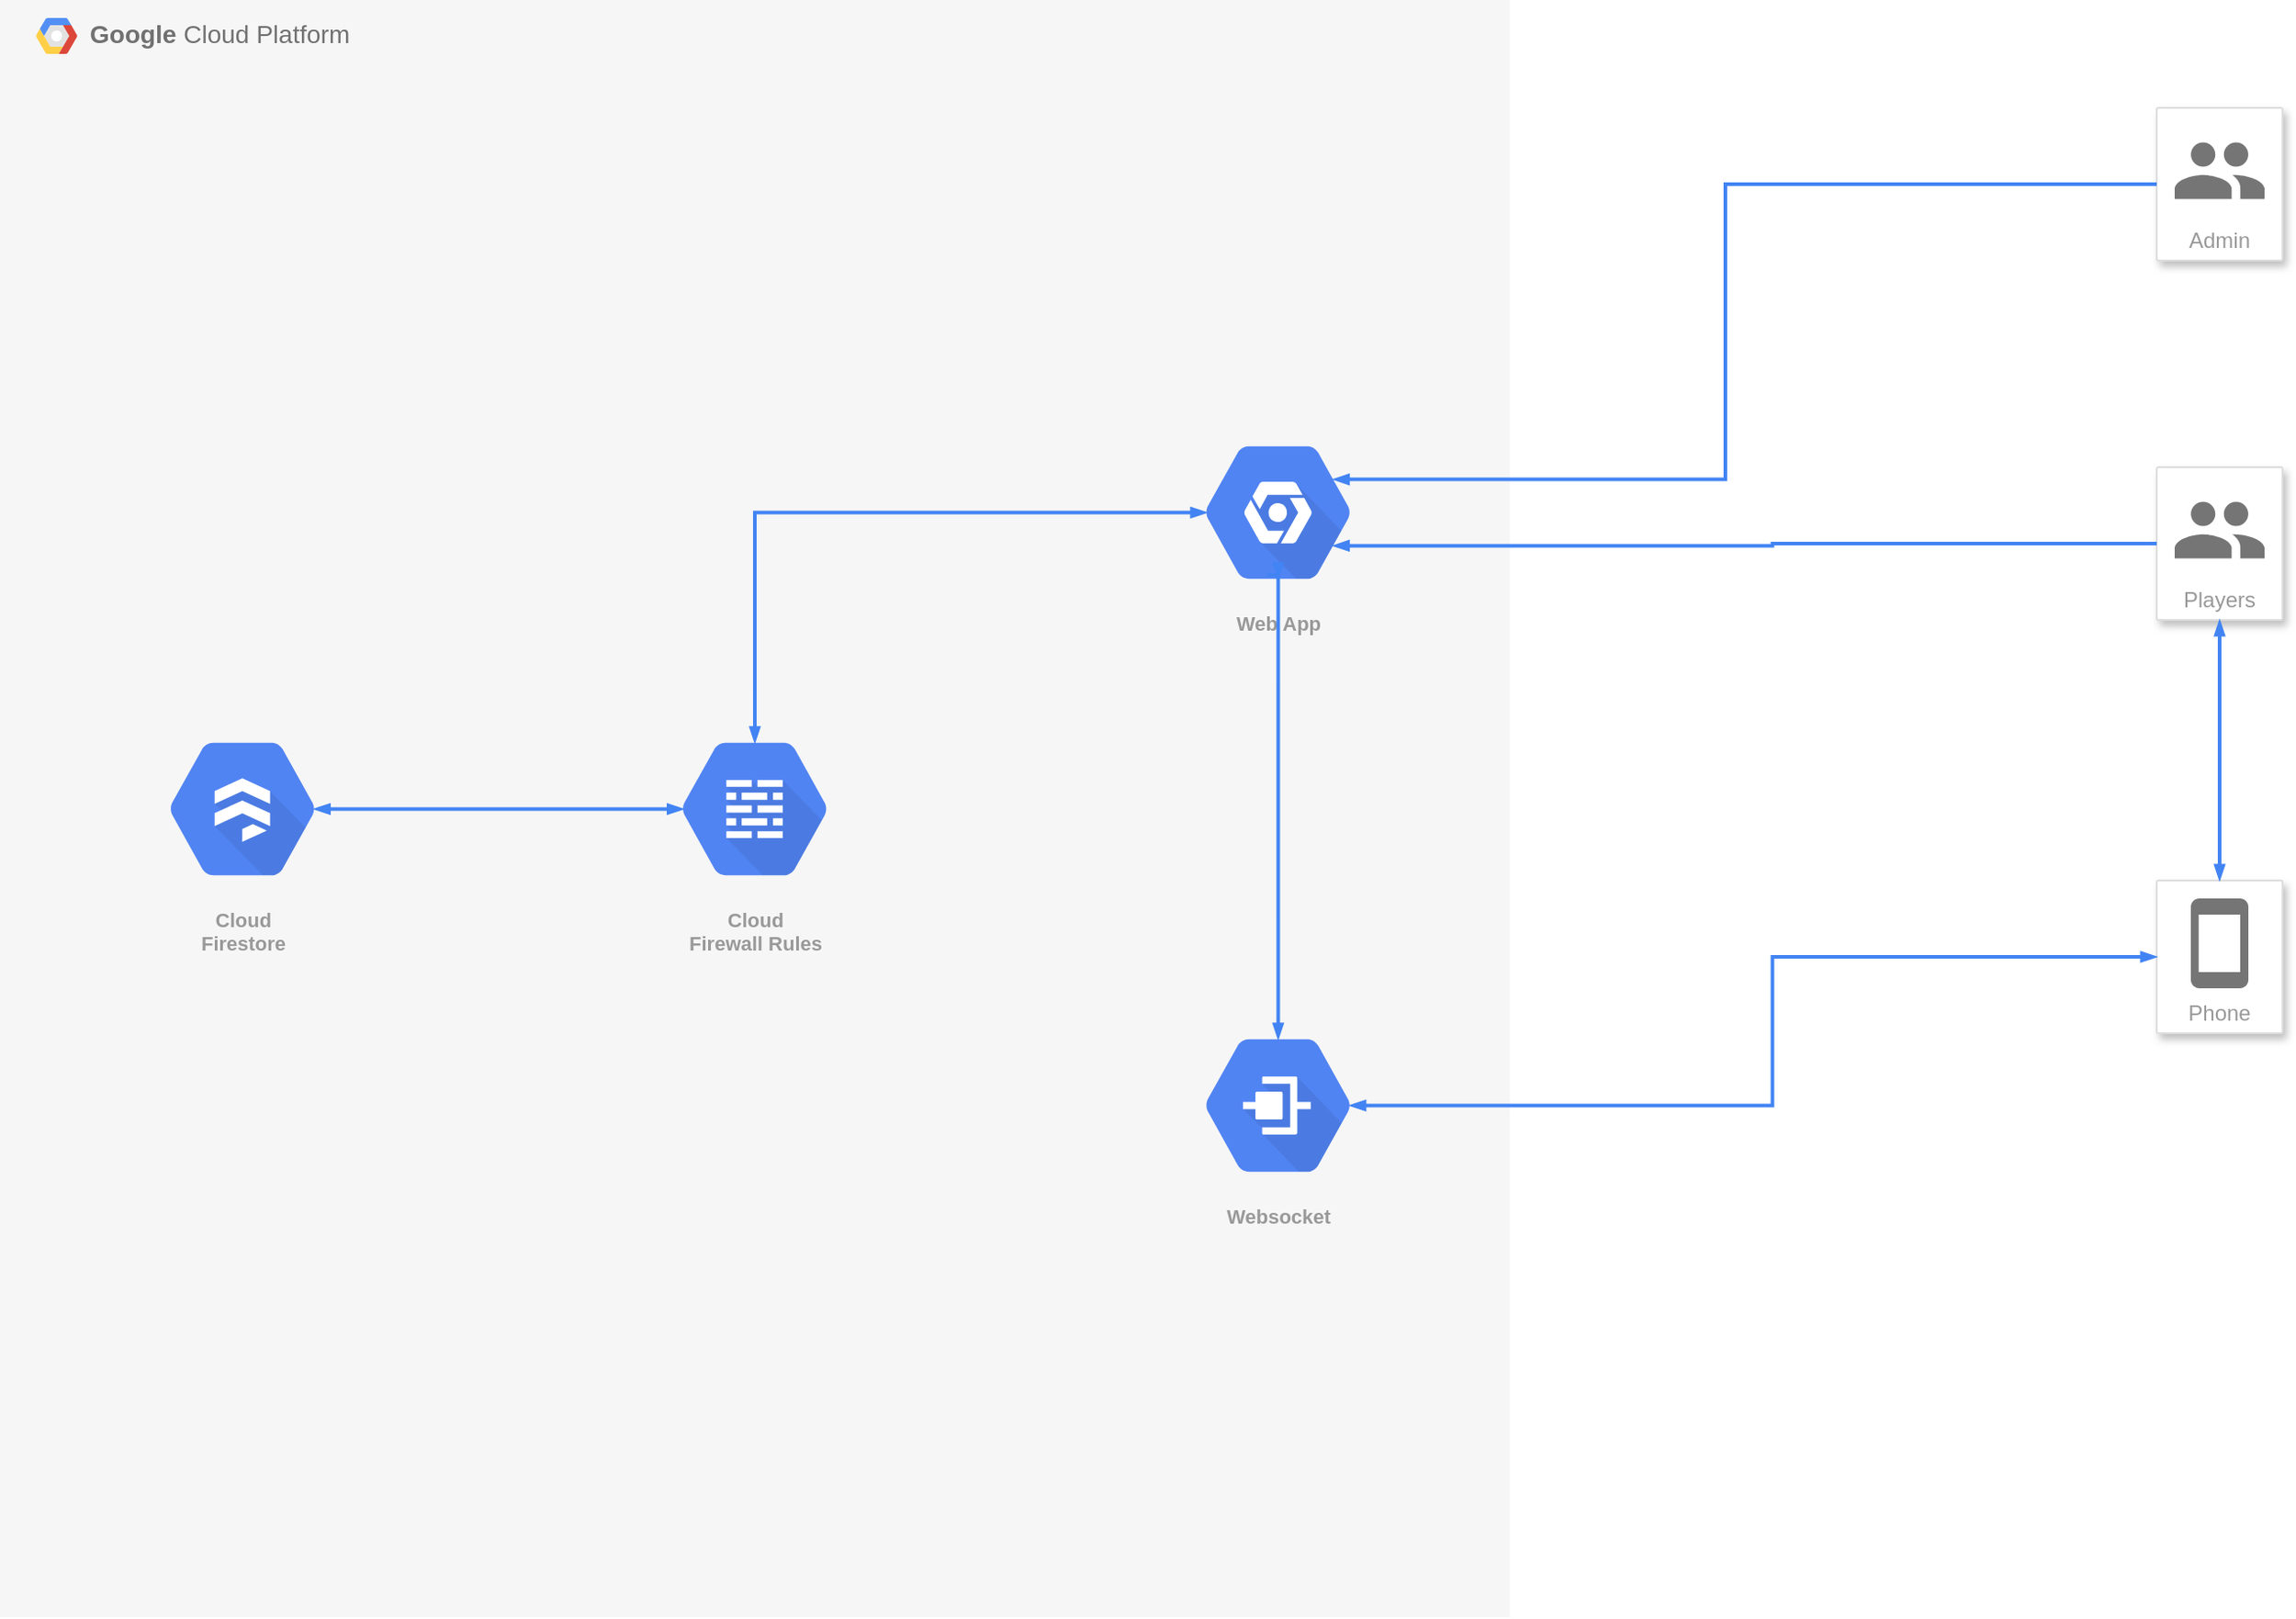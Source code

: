 <mxfile version="15.7.4" type="github">
  <diagram id="teOwFPy8loXM8jNAddy5" name="Page-1">
    <mxGraphModel dx="1896" dy="1067" grid="1" gridSize="10" guides="1" tooltips="1" connect="1" arrows="1" fold="1" page="1" pageScale="1" pageWidth="1600" pageHeight="900" math="0" shadow="0">
      <root>
        <mxCell id="0" />
        <mxCell id="1" parent="0" />
        <mxCell id="x_hotPyAzY5AhZF0zq-y-1" value="&lt;b&gt;Google &lt;/b&gt;Cloud Platform" style="fillColor=#F6F6F6;strokeColor=none;shadow=0;gradientColor=none;fontSize=14;align=left;spacing=10;fontColor=#717171;9E9E9E;verticalAlign=top;spacingTop=-4;fontStyle=0;spacingLeft=40;html=1;" vertex="1" parent="1">
          <mxGeometry width="840" height="900" as="geometry" />
        </mxCell>
        <mxCell id="x_hotPyAzY5AhZF0zq-y-2" value="" style="shape=mxgraph.gcp2.google_cloud_platform;fillColor=#F6F6F6;strokeColor=none;shadow=0;gradientColor=none;" vertex="1" parent="x_hotPyAzY5AhZF0zq-y-1">
          <mxGeometry width="23" height="20" relative="1" as="geometry">
            <mxPoint x="20" y="10" as="offset" />
          </mxGeometry>
        </mxCell>
        <mxCell id="x_hotPyAzY5AhZF0zq-y-3" value="Cloud&#xa;Firestore" style="sketch=0;html=1;fillColor=#5184F3;strokeColor=none;verticalAlign=top;labelPosition=center;verticalLabelPosition=bottom;align=center;spacingTop=-6;fontSize=11;fontStyle=1;fontColor=#999999;shape=mxgraph.gcp2.hexIcon;prIcon=cloud_firestore" vertex="1" parent="x_hotPyAzY5AhZF0zq-y-1">
          <mxGeometry x="73.8" y="396" width="122.41" height="108.5" as="geometry" />
        </mxCell>
        <mxCell id="x_hotPyAzY5AhZF0zq-y-4" value="Cloud&#xa;Firewall Rules" style="sketch=0;html=1;fillColor=#5184F3;strokeColor=none;verticalAlign=top;labelPosition=center;verticalLabelPosition=bottom;align=center;spacingTop=-6;fontSize=11;fontStyle=1;fontColor=#999999;shape=mxgraph.gcp2.hexIcon;prIcon=cloud_firewall_rules" vertex="1" parent="x_hotPyAzY5AhZF0zq-y-1">
          <mxGeometry x="358.8" y="396" width="122.41" height="108.5" as="geometry" />
        </mxCell>
        <mxCell id="x_hotPyAzY5AhZF0zq-y-5" value="Web App&lt;br&gt;" style="sketch=0;html=1;fillColor=#5184F3;strokeColor=none;verticalAlign=top;labelPosition=center;verticalLabelPosition=bottom;align=center;spacingTop=-6;fontSize=11;fontStyle=1;fontColor=#999999;shape=mxgraph.gcp2.hexIcon;prIcon=placeholder" vertex="1" parent="x_hotPyAzY5AhZF0zq-y-1">
          <mxGeometry x="650" y="231" width="122.41" height="108.5" as="geometry" />
        </mxCell>
        <mxCell id="x_hotPyAzY5AhZF0zq-y-6" value="Websocket" style="sketch=0;html=1;fillColor=#5184F3;strokeColor=none;verticalAlign=top;labelPosition=center;verticalLabelPosition=bottom;align=center;spacingTop=-6;fontSize=11;fontStyle=1;fontColor=#999999;shape=mxgraph.gcp2.hexIcon;prIcon=dedicated_interconnect" vertex="1" parent="x_hotPyAzY5AhZF0zq-y-1">
          <mxGeometry x="650" y="561" width="122.41" height="108.5" as="geometry" />
        </mxCell>
        <mxCell id="x_hotPyAzY5AhZF0zq-y-13" value="" style="edgeStyle=orthogonalEdgeStyle;fontSize=12;html=1;endArrow=blockThin;endFill=1;rounded=0;strokeWidth=2;endSize=4;startSize=4;dashed=0;strokeColor=#4284F3;entryX=0.825;entryY=0.5;entryDx=0;entryDy=0;entryPerimeter=0;exitX=0.175;exitY=0.5;exitDx=0;exitDy=0;exitPerimeter=0;startArrow=blockThin;startFill=1;" edge="1" parent="x_hotPyAzY5AhZF0zq-y-1" source="x_hotPyAzY5AhZF0zq-y-4" target="x_hotPyAzY5AhZF0zq-y-3">
          <mxGeometry width="100" relative="1" as="geometry">
            <mxPoint x="730" y="440" as="sourcePoint" />
            <mxPoint x="830" y="440" as="targetPoint" />
          </mxGeometry>
        </mxCell>
        <mxCell id="x_hotPyAzY5AhZF0zq-y-14" value="" style="edgeStyle=orthogonalEdgeStyle;fontSize=12;html=1;endArrow=blockThin;endFill=1;rounded=0;strokeWidth=2;endSize=4;startSize=4;dashed=0;strokeColor=#4284F3;entryX=0.5;entryY=0.16;entryDx=0;entryDy=0;entryPerimeter=0;exitX=0.175;exitY=0.5;exitDx=0;exitDy=0;exitPerimeter=0;startArrow=blockThin;startFill=1;" edge="1" parent="x_hotPyAzY5AhZF0zq-y-1" source="x_hotPyAzY5AhZF0zq-y-5" target="x_hotPyAzY5AhZF0zq-y-4">
          <mxGeometry width="100" relative="1" as="geometry">
            <mxPoint x="730" y="440" as="sourcePoint" />
            <mxPoint x="830" y="440" as="targetPoint" />
          </mxGeometry>
        </mxCell>
        <mxCell id="x_hotPyAzY5AhZF0zq-y-15" value="" style="edgeStyle=orthogonalEdgeStyle;fontSize=12;html=1;endArrow=blockThin;endFill=1;rounded=0;strokeWidth=2;endSize=4;startSize=4;dashed=0;strokeColor=#4284F3;entryX=0.5;entryY=0.16;entryDx=0;entryDy=0;entryPerimeter=0;exitX=0.5;exitY=0.84;exitDx=0;exitDy=0;exitPerimeter=0;startArrow=blockThin;startFill=1;" edge="1" parent="x_hotPyAzY5AhZF0zq-y-1" source="x_hotPyAzY5AhZF0zq-y-5" target="x_hotPyAzY5AhZF0zq-y-6">
          <mxGeometry width="100" relative="1" as="geometry">
            <mxPoint x="730" y="440" as="sourcePoint" />
            <mxPoint x="830" y="440" as="targetPoint" />
            <Array as="points">
              <mxPoint x="705" y="320" />
              <mxPoint x="705" y="320" />
            </Array>
          </mxGeometry>
        </mxCell>
        <mxCell id="x_hotPyAzY5AhZF0zq-y-7" value="Players" style="strokeColor=#dddddd;shadow=1;strokeWidth=1;rounded=1;absoluteArcSize=1;arcSize=2;labelPosition=center;verticalLabelPosition=middle;align=center;verticalAlign=bottom;spacingLeft=0;fontColor=#999999;fontSize=12;whiteSpace=wrap;spacingBottom=2;" vertex="1" parent="1">
          <mxGeometry x="1200" y="260" width="70" height="85" as="geometry" />
        </mxCell>
        <mxCell id="x_hotPyAzY5AhZF0zq-y-8" value="" style="sketch=0;dashed=0;connectable=0;html=1;fillColor=#757575;strokeColor=none;shape=mxgraph.gcp2.users;part=1;" vertex="1" parent="x_hotPyAzY5AhZF0zq-y-7">
          <mxGeometry x="0.5" width="50" height="31.5" relative="1" as="geometry">
            <mxPoint x="-25" y="19.25" as="offset" />
          </mxGeometry>
        </mxCell>
        <mxCell id="x_hotPyAzY5AhZF0zq-y-9" value="Phone" style="strokeColor=#dddddd;shadow=1;strokeWidth=1;rounded=1;absoluteArcSize=1;arcSize=2;labelPosition=center;verticalLabelPosition=middle;align=center;verticalAlign=bottom;spacingLeft=0;fontColor=#999999;fontSize=12;whiteSpace=wrap;spacingBottom=2;" vertex="1" parent="1">
          <mxGeometry x="1200" y="490" width="70" height="85" as="geometry" />
        </mxCell>
        <mxCell id="x_hotPyAzY5AhZF0zq-y-10" value="" style="sketch=0;dashed=0;connectable=0;html=1;fillColor=#757575;strokeColor=none;shape=mxgraph.gcp2.phone;part=1;" vertex="1" parent="x_hotPyAzY5AhZF0zq-y-9">
          <mxGeometry x="0.5" width="32" height="50" relative="1" as="geometry">
            <mxPoint x="-16" y="10" as="offset" />
          </mxGeometry>
        </mxCell>
        <mxCell id="x_hotPyAzY5AhZF0zq-y-11" value="Admin" style="strokeColor=#dddddd;shadow=1;strokeWidth=1;rounded=1;absoluteArcSize=1;arcSize=2;labelPosition=center;verticalLabelPosition=middle;align=center;verticalAlign=bottom;spacingLeft=0;fontColor=#999999;fontSize=12;whiteSpace=wrap;spacingBottom=2;" vertex="1" parent="1">
          <mxGeometry x="1200" y="60" width="70" height="85" as="geometry" />
        </mxCell>
        <mxCell id="x_hotPyAzY5AhZF0zq-y-12" value="" style="sketch=0;dashed=0;connectable=0;html=1;fillColor=#757575;strokeColor=none;shape=mxgraph.gcp2.users;part=1;" vertex="1" parent="x_hotPyAzY5AhZF0zq-y-11">
          <mxGeometry x="0.5" width="50" height="31.5" relative="1" as="geometry">
            <mxPoint x="-25" y="19.25" as="offset" />
          </mxGeometry>
        </mxCell>
        <mxCell id="x_hotPyAzY5AhZF0zq-y-16" value="" style="edgeStyle=orthogonalEdgeStyle;fontSize=12;html=1;endArrow=blockThin;endFill=1;rounded=0;strokeWidth=2;endSize=4;startSize=4;dashed=0;strokeColor=#4284F3;entryX=0;entryY=0.5;entryDx=0;entryDy=0;exitX=0.825;exitY=0.5;exitDx=0;exitDy=0;exitPerimeter=0;startArrow=blockThin;startFill=1;" edge="1" parent="1" source="x_hotPyAzY5AhZF0zq-y-6" target="x_hotPyAzY5AhZF0zq-y-9">
          <mxGeometry width="100" relative="1" as="geometry">
            <mxPoint x="730" y="440" as="sourcePoint" />
            <mxPoint x="830" y="440" as="targetPoint" />
          </mxGeometry>
        </mxCell>
        <mxCell id="x_hotPyAzY5AhZF0zq-y-17" value="" style="edgeStyle=orthogonalEdgeStyle;fontSize=12;html=1;endArrow=blockThin;endFill=1;rounded=0;strokeWidth=2;endSize=4;startSize=4;dashed=0;strokeColor=#4284F3;entryX=0.5;entryY=0;entryDx=0;entryDy=0;exitX=0.5;exitY=1;exitDx=0;exitDy=0;startArrow=blockThin;startFill=1;" edge="1" parent="1" source="x_hotPyAzY5AhZF0zq-y-7" target="x_hotPyAzY5AhZF0zq-y-9">
          <mxGeometry width="100" relative="1" as="geometry">
            <mxPoint x="730" y="440" as="sourcePoint" />
            <mxPoint x="830" y="440" as="targetPoint" />
          </mxGeometry>
        </mxCell>
        <mxCell id="x_hotPyAzY5AhZF0zq-y-21" value="" style="edgeStyle=orthogonalEdgeStyle;fontSize=12;html=1;endArrow=blockThin;endFill=1;rounded=0;strokeWidth=2;endSize=4;startSize=4;dashed=0;strokeColor=#4284F3;entryX=0.75;entryY=0.67;entryDx=0;entryDy=0;entryPerimeter=0;exitX=0;exitY=0.5;exitDx=0;exitDy=0;" edge="1" parent="1" source="x_hotPyAzY5AhZF0zq-y-7" target="x_hotPyAzY5AhZF0zq-y-5">
          <mxGeometry width="100" relative="1" as="geometry">
            <mxPoint x="1190" y="450" as="sourcePoint" />
            <mxPoint x="880" y="310" as="targetPoint" />
          </mxGeometry>
        </mxCell>
        <mxCell id="x_hotPyAzY5AhZF0zq-y-22" value="" style="edgeStyle=orthogonalEdgeStyle;fontSize=12;html=1;endArrow=blockThin;endFill=1;rounded=0;strokeWidth=2;endSize=4;startSize=4;dashed=0;strokeColor=#4284F3;entryX=0.75;entryY=0.33;entryDx=0;entryDy=0;entryPerimeter=0;exitX=0;exitY=0.5;exitDx=0;exitDy=0;" edge="1" parent="1" source="x_hotPyAzY5AhZF0zq-y-11" target="x_hotPyAzY5AhZF0zq-y-5">
          <mxGeometry width="100" relative="1" as="geometry">
            <mxPoint x="930" y="450" as="sourcePoint" />
            <mxPoint x="1030" y="450" as="targetPoint" />
            <Array as="points">
              <mxPoint x="960" y="102" />
              <mxPoint x="960" y="267" />
            </Array>
          </mxGeometry>
        </mxCell>
      </root>
    </mxGraphModel>
  </diagram>
</mxfile>
